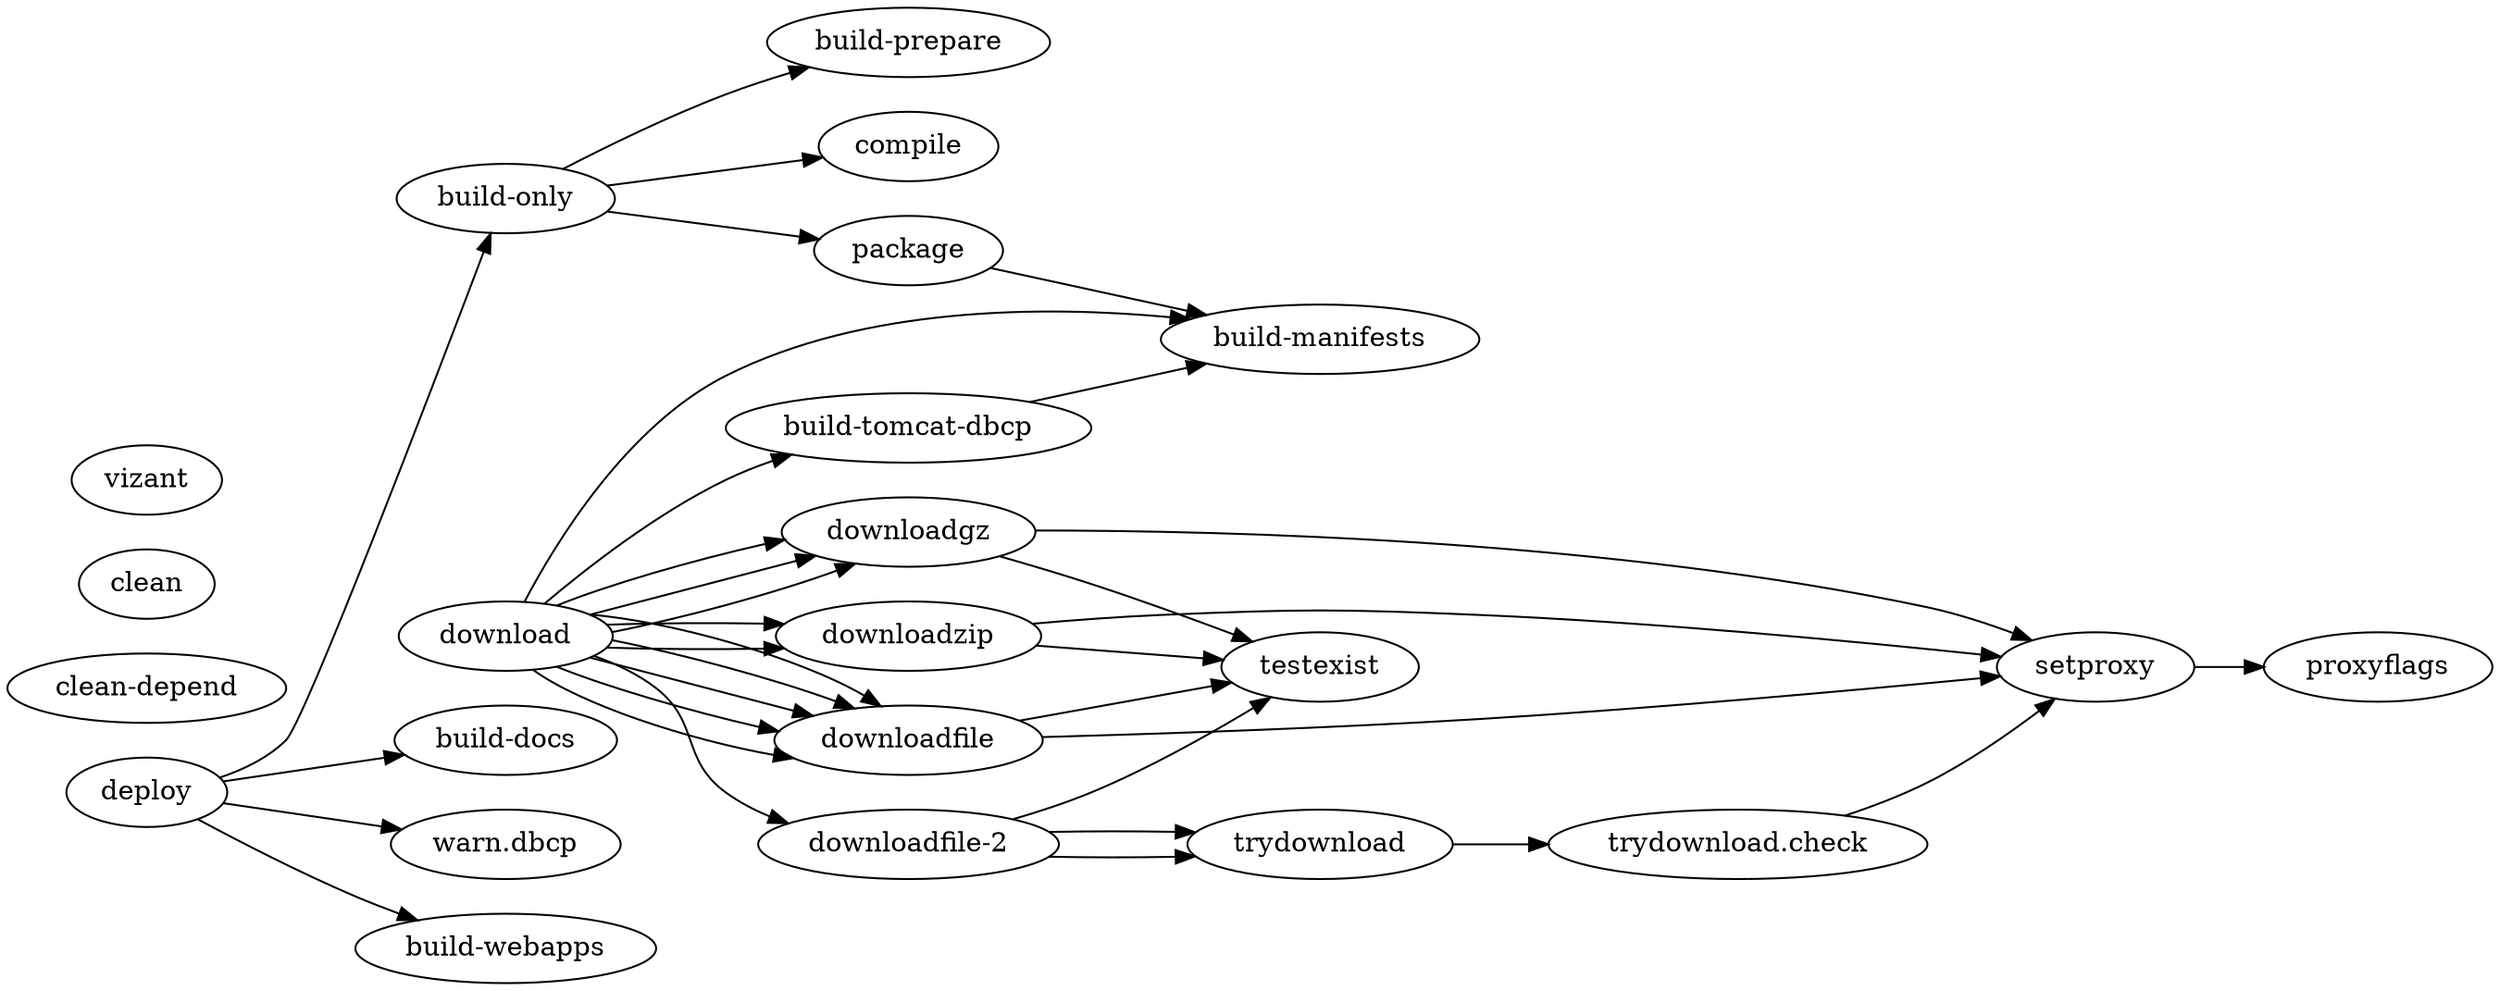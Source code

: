 digraph "G" {
    graph ["rankdir"="LR",];
    "build-prepare";
    "compile";
    "build-only";
    "build-only" -> "build-prepare";
    "build-only" -> "compile";
    "build-only" -> "package";
    "build-manifests";
    "package";
    "package" -> "build-manifests";
    "build-docs";
    "warn.dbcp";
    "deploy";
    "deploy" -> "build-only";
    "deploy" -> "build-docs";
    "deploy" -> "build-webapps";
    "deploy" -> "warn.dbcp";
    "build-webapps";
    "clean-depend";
    "clean";
    "proxyflags";
    "setproxy";
    "setproxy" -> "proxyflags";
    "testexist";
    "downloadgz";
    "downloadgz" -> "setproxy";
    "downloadgz" -> "testexist";
    "downloadzip";
    "downloadzip" -> "setproxy";
    "downloadzip" -> "testexist";
    "downloadfile";
    "downloadfile" -> "setproxy";
    "downloadfile" -> "testexist";
    "downloadfile-2";
    "downloadfile-2" -> "testexist";
    "downloadfile-2" -> "trydownload";
    "downloadfile-2" -> "trydownload";
    "trydownload.check";
    "trydownload.check" -> "setproxy";
    "trydownload";
    "trydownload" -> "trydownload.check";
    "download";
    "download" -> "build-manifests";
    "download" -> "downloadfile";
    "download" -> "downloadfile";
    "download" -> "downloadfile";
    "download" -> "downloadfile";
    "download" -> "downloadgz";
    "download" -> "downloadfile";
    "download" -> "downloadzip";
    "download" -> "downloadgz";
    "download" -> "downloadgz";
    "download" -> "build-tomcat-dbcp";
    "download" -> "downloadfile-2";
    "download" -> "downloadzip";
    "build-tomcat-dbcp";
    "build-tomcat-dbcp" -> "build-manifests";
    "vizant";
}
